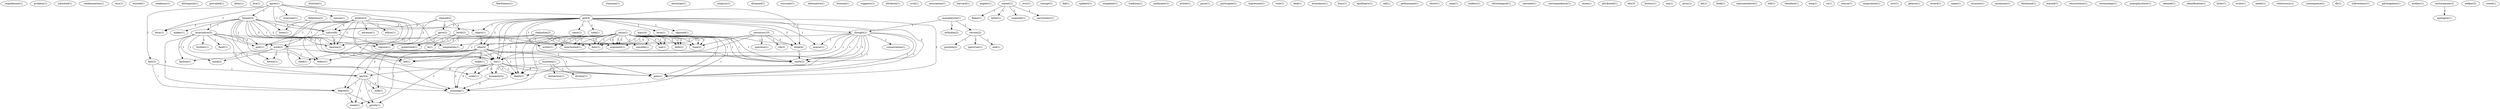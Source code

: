 digraph G {
  impediment [ label="impediment(1)" ];
  problem [ label="problem(1)" ];
  inherited [ label="inherited(1)" ];
  condemnation [ label="condemnation(1)" ];
  cmu [ label="cmu(1)" ];
  existed [ label="existed(1)" ];
  weakness [ label="weakness(1)" ];
  distinguish [ label="distinguish(1)" ];
  prevailed [ label="prevailed(1)" ];
  deity [ label="deity(1)" ];
  live [ label="live(1)" ];
  agree [ label="agree(1)" ];
  human [ label="human(3)" ];
  nature [ label="nature(8)" ];
  form [ label="form(1)" ];
  fact [ label="fact(2)" ];
  everyone [ label="everyone(1)" ];
  temptation [ label="temptation(1)" ];
  reason [ label="reason(1)" ];
  think [ label="think(4)" ];
  doctrine [ label="doctrine(1)" ];
  fearfulness [ label="fearfulness(1)" ];
  someone [ label="someone(1)" ];
  nestorian [ label="nestorian(1)" ];
  analysis [ label="analysis(1)" ];
  object [ label="object(1)" ];
  loses [ label="loses(1)" ];
  makes [ label="makes(1)" ];
  sin [ label="sin(7)" ];
  incarnation [ label="incarnation(5)" ];
  need [ label="need(1)" ];
  post [ label="post(1)" ];
  require [ label="require(1)" ];
  sin [ label="sin(1)" ];
  heaven [ label="heaven(2)" ];
  meaning [ label="meaning(1)" ];
  time [ label="time(2)" ];
  diseased [ label="diseased(1)" ];
  succumb [ label="succumb(1)" ];
  alternative [ label="alternative(1)" ];
  definition [ label="definition(2)" ];
  maintain [ label="maintain(1)" ];
  divinity [ label="divinity(1)" ];
  humanity [ label="humanity(4)" ];
  distinction [ label="distinction(1)" ];
  formula [ label="formula(1)" ];
  suggests [ label="suggests(1)" ];
  thought [ label="thought(1)" ];
  consecration [ label="consecration(1)" ];
  prayer [ label="prayer(1)" ];
  idea [ label="idea(4)" ];
  death [ label="death(1)" ];
  puts [ label="puts(1)" ];
  earth [ label="earth(2)" ];
  attribute [ label="attribute(1)" ];
  cyril [ label="cyril(1)" ];
  association [ label="association(1)" ];
  harvard [ label="harvard(1)" ];
  angelic [ label="angelic(1)" ];
  usenet [ label="usenet(1)" ];
  flame [ label="flame(1)" ];
  letter [ label="letter(1)" ];
  responds [ label="responds(1)" ];
  narrowness [ label="narrowness(1)" ];
  errs [ label="errs(1)" ];
  concept [ label="concept(1)" ];
  fall [ label="fall(1)" ];
  ejalbert [ label="ejalbert(1)" ];
  believe [ label="believe(3)" ];
  advance [ label="advance(1)" ];
  editor [ label="editor(1)" ];
  work [ label="work(2)" ];
  refers [ label="refers(1)" ];
  order [ label="order(1)" ];
  led [ label="led(1)" ];
  complaint [ label="complaint(1)" ];
  god [ label="god(4)" ];
  came [ label="came(1)" ];
  thought [ label="thought(1)" ];
  took [ label="took(1)" ];
  term [ label="term(1)" ];
  opposed [ label="opposed(1)" ];
  writes [ label="writes(1)" ];
  claimed [ label="claimed(2)" ];
  birth [ label="birth(2)" ];
  gave [ label="gave(2)" ];
  tradition [ label="tradition(1)" ];
  moderator [ label="moderator(1)" ];
  article [ label="article(1)" ];
  monophysite [ label="monophysite(1)" ];
  orthodox [ label="orthodox(2)" ];
  version [ label="version(2)" ];
  jason [ label="jason(1)" ];
  participate [ label="participate(1)" ];
  impression [ label="impression(1)" ];
  view [ label="view(1)" ];
  deal [ label="deal(1)" ];
  end [ label="end(1)" ];
  position [ label="position(2)" ];
  spectrum [ label="spectrum(1)" ];
  assistance [ label="assistance(1)" ];
  husc [ label="husc(1)" ];
  apollinaris [ label="apollinaris(1)" ];
  part [ label="part(4)" ];
  degree [ label="degree(2)" ];
  call [ label="call(1)" ];
  gethsemane [ label="gethsemane(1)" ];
  christ [ label="christ(1)" ];
  none [ label="none(1)" ];
  confess [ label="confess(1)" ];
  christological [ label="christological(1)" ];
  milk [ label="milk(1)" ];
  make [ label="make(1)" ];
  stand [ label="stand(1)" ];
  growh [ label="growh(1)" ];
  uncreate [ label="uncreate(1)" ];
  brother [ label="brother(1)" ];
  heresy [ label="heresy(1)" ];
  flesh [ label="flesh(1)" ];
  mind [ label="mind(2)" ];
  fashion [ label="fashion(1)" ];
  correspondence [ label="correspondence(1)" ];
  nicea [ label="nicea(1)" ];
  attributed [ label="attributed(1)" ];
  edu [ label="edu(3)" ];
  la [ label="la(1)" ];
  preexisted [ label="preexisted(1)" ];
  intertwined [ label="intertwined(1)" ];
  history [ label="history(1)" ];
  son [ label="son(1)" ];
  arius [ label="arius(1)" ];
  bit [ label="bit(1)" ];
  book [ label="book(1)" ];
  representative [ label="representative(1)" ];
  tell [ label="tell(1)" ];
  theodore [ label="theodore(1)" ];
  area [ label="area(1)" ];
  re [ label="re(1)" ];
  course [ label="course(1)" ];
  mopsuestia [ label="mopsuestia(1)" ];
  chalcedon [ label="chalcedon(2)" ];
  fails [ label="fails(1)" ];
  argument [ label="argument(1)" ];
  jesus [ label="jesus(1)" ];
  concede [ label="concede(1)" ];
  see [ label="see(1)" ];
  didn [ label="didn(2)" ];
  sort [ label="sort(1)" ];
  geneva [ label="geneva(1)" ];
  record [ label="record(1)" ];
  name [ label="name(1)" ];
  occasion [ label="occasion(1)" ];
  ascension [ label="ascension(1)" ];
  falsehood [ label="falsehood(1)" ];
  missed [ label="missed(1)" ];
  resurrection [ label="resurrection(1)" ];
  terminology [ label="terminology(1)" ];
  monophysitism [ label="monophysitism(1)" ];
  seemed [ label="seemed(1)" ];
  jesus [ label="jesus(10)" ];
  identification [ label="identification(1)" ];
  byler [ label="byler(1)" ];
  mary [ label="mary(4)" ];
  wrote [ label="wrote(1)" ];
  needs [ label="needs(1)" ];
  nestorius [ label="nestorius(10)" ];
  question [ label="question(1)" ];
  clh [ label="clh(3)" ];
  controversy [ label="controversy(1)" ];
  jesus [ label="jesus(1)" ];
  consequence [ label="consequence(1)" ];
  db [ label="db(1)" ];
  indirectness [ label="indirectness(1)" ];
  participation [ label="participation(1)" ];
  mother [ label="mother(1)" ];
  nestorianism [ label="nestorianism(3)" ];
  apologize [ label="apologize(1)" ];
  walker [ label="walker(2)" ];
  creed [ label="creed(1)" ];
  agree -> human [ label="1" ];
  agree -> nature [ label="1" ];
  agree -> form [ label="1" ];
  agree -> fact [ label="1" ];
  agree -> everyone [ label="1" ];
  agree -> temptation [ label="1" ];
  agree -> reason [ label="1" ];
  agree -> think [ label="1" ];
  human -> nature [ label="5" ];
  human -> form [ label="2" ];
  human -> object [ label="2" ];
  human -> loses [ label="1" ];
  human -> makes [ label="2" ];
  human -> sin [ label="1" ];
  human -> incarnation [ label="1" ];
  human -> need [ label="2" ];
  human -> post [ label="1" ];
  human -> require [ label="1" ];
  human -> sin [ label="1" ];
  human -> heaven [ label="2" ];
  human -> meaning [ label="1" ];
  human -> time [ label="2" ];
  definition -> loses [ label="1" ];
  definition -> meaning [ label="1" ];
  maintain -> divinity [ label="1" ];
  maintain -> humanity [ label="1" ];
  maintain -> distinction [ label="1" ];
  thought -> consecration [ label="1" ];
  thought -> prayer [ label="1" ];
  thought -> sin [ label="1" ];
  thought -> idea [ label="1" ];
  thought -> sin [ label="1" ];
  thought -> death [ label="1" ];
  thought -> puts [ label="1" ];
  thought -> earth [ label="1" ];
  usenet -> flame [ label="1" ];
  usenet -> letter [ label="1" ];
  usenet -> responds [ label="1" ];
  usenet -> narrowness [ label="1" ];
  believe -> advance [ label="1" ];
  believe -> nature [ label="2" ];
  believe -> editor [ label="1" ];
  believe -> sin [ label="1" ];
  believe -> post [ label="1" ];
  believe -> work [ label="1" ];
  believe -> sin [ label="1" ];
  believe -> heaven [ label="2" ];
  believe -> refers [ label="1" ];
  believe -> order [ label="1" ];
  believe -> led [ label="1" ];
  god -> nature [ label="1" ];
  god -> object [ label="1" ];
  god -> prayer [ label="1" ];
  god -> sin [ label="1" ];
  god -> came [ label="1" ];
  god -> idea [ label="1" ];
  god -> thought [ label="1" ];
  god -> took [ label="1" ];
  god -> sin [ label="1" ];
  god -> term [ label="1" ];
  god -> opposed [ label="1" ];
  god -> death [ label="1" ];
  god -> puts [ label="1" ];
  god -> writes [ label="1" ];
  god -> think [ label="2" ];
  god -> earth [ label="2" ];
  claimed -> nature [ label="2" ];
  claimed -> birth [ label="2" ];
  claimed -> gave [ label="2" ];
  claimed -> require [ label="2" ];
  nature -> post [ label="1" ];
  nature -> require [ label="1" ];
  nature -> heaven [ label="2" ];
  monophysite -> orthodox [ label="1" ];
  monophysite -> version [ label="1" ];
  monophysite -> thought [ label="1" ];
  version -> end [ label="1" ];
  version -> position [ label="1" ];
  version -> spectrum [ label="1" ];
  fact -> part [ label="1" ];
  fact -> degree [ label="1" ];
  object -> idea [ label="1" ];
  sin -> humanity [ label="4" ];
  sin -> part [ label="4" ];
  sin -> death [ label="1" ];
  sin -> puts [ label="1" ];
  sin -> meaning [ label="3" ];
  sin -> order [ label="1" ];
  idea -> need [ label="1" ];
  idea -> part [ label="2" ];
  idea -> milk [ label="1" ];
  idea -> make [ label="1" ];
  idea -> sin [ label="1" ];
  idea -> degree [ label="2" ];
  idea -> stand [ label="1" ];
  idea -> death [ label="1" ];
  idea -> puts [ label="1" ];
  idea -> growh [ label="1" ];
  idea -> earth [ label="1" ];
  incarnation -> post [ label="1" ];
  incarnation -> part [ label="1" ];
  incarnation -> work [ label="1" ];
  incarnation -> brother [ label="1" ];
  incarnation -> heresy [ label="1" ];
  incarnation -> flesh [ label="1" ];
  incarnation -> degree [ label="1" ];
  incarnation -> heaven [ label="2" ];
  incarnation -> mind [ label="1" ];
  incarnation -> fashion [ label="1" ];
  humanity -> meaning [ label="2" ];
  birth -> la [ label="1" ];
  birth -> preexisted [ label="1" ];
  birth -> require [ label="1" ];
  birth -> intertwined [ label="1" ];
  thought -> sin [ label="1" ];
  thought -> death [ label="1" ];
  thought -> puts [ label="1" ];
  thought -> earth [ label="1" ];
  gave -> preexisted [ label="1" ];
  gave -> require [ label="1" ];
  gave -> intertwined [ label="1" ];
  part -> milk [ label="1" ];
  part -> degree [ label="1" ];
  part -> stand [ label="1" ];
  part -> meaning [ label="1" ];
  part -> growh [ label="1" ];
  chalcedon -> work [ label="1" ];
  chalcedon -> refers [ label="1" ];
  chalcedon -> intertwined [ label="1" ];
  chalcedon -> led [ label="1" ];
  chalcedon -> fails [ label="1" ];
  chalcedon -> argument [ label="1" ];
  work -> heresy [ label="1" ];
  work -> refers [ label="1" ];
  work -> mind [ label="1" ];
  work -> led [ label="1" ];
  work -> fashion [ label="1" ];
  sin -> death [ label="1" ];
  sin -> puts [ label="1" ];
  sin -> meaning [ label="3" ];
  sin -> order [ label="1" ];
  jesus -> temptation [ label="1" ];
  jesus -> death [ label="1" ];
  jesus -> heaven [ label="2" ];
  jesus -> puts [ label="1" ];
  jesus -> concede [ label="1" ];
  jesus -> meaning [ label="1" ];
  jesus -> intertwined [ label="1" ];
  jesus -> writes [ label="1" ];
  jesus -> fails [ label="1" ];
  jesus -> time [ label="1" ];
  jesus -> see [ label="1" ];
  jesus -> didn [ label="1" ];
  jesus -> argument [ label="1" ];
  jesus -> earth [ label="1" ];
  degree -> stand [ label="1" ];
  degree -> growh [ label="1" ];
  jesus -> puts [ label="1" ];
  jesus -> concede [ label="1" ];
  jesus -> meaning [ label="1" ];
  jesus -> intertwined [ label="1" ];
  jesus -> writes [ label="1" ];
  jesus -> fails [ label="1" ];
  jesus -> time [ label="1" ];
  jesus -> see [ label="1" ];
  jesus -> didn [ label="1" ];
  jesus -> argument [ label="1" ];
  jesus -> earth [ label="1" ];
  mary -> intertwined [ label="1" ];
  mary -> fails [ label="1" ];
  mary -> think [ label="1" ];
  mary -> argument [ label="1" ];
  nestorius -> question [ label="1" ];
  nestorius -> led [ label="1" ];
  nestorius -> time [ label="1" ];
  nestorius -> think [ label="3" ];
  nestorius -> clh [ label="1" ];
  jesus -> fails [ label="1" ];
  jesus -> time [ label="1" ];
  jesus -> see [ label="1" ];
  jesus -> didn [ label="1" ];
  jesus -> argument [ label="1" ];
  jesus -> earth [ label="1" ];
  think -> earth [ label="1" ];
  nestorianism -> apologize [ label="1" ];
}
